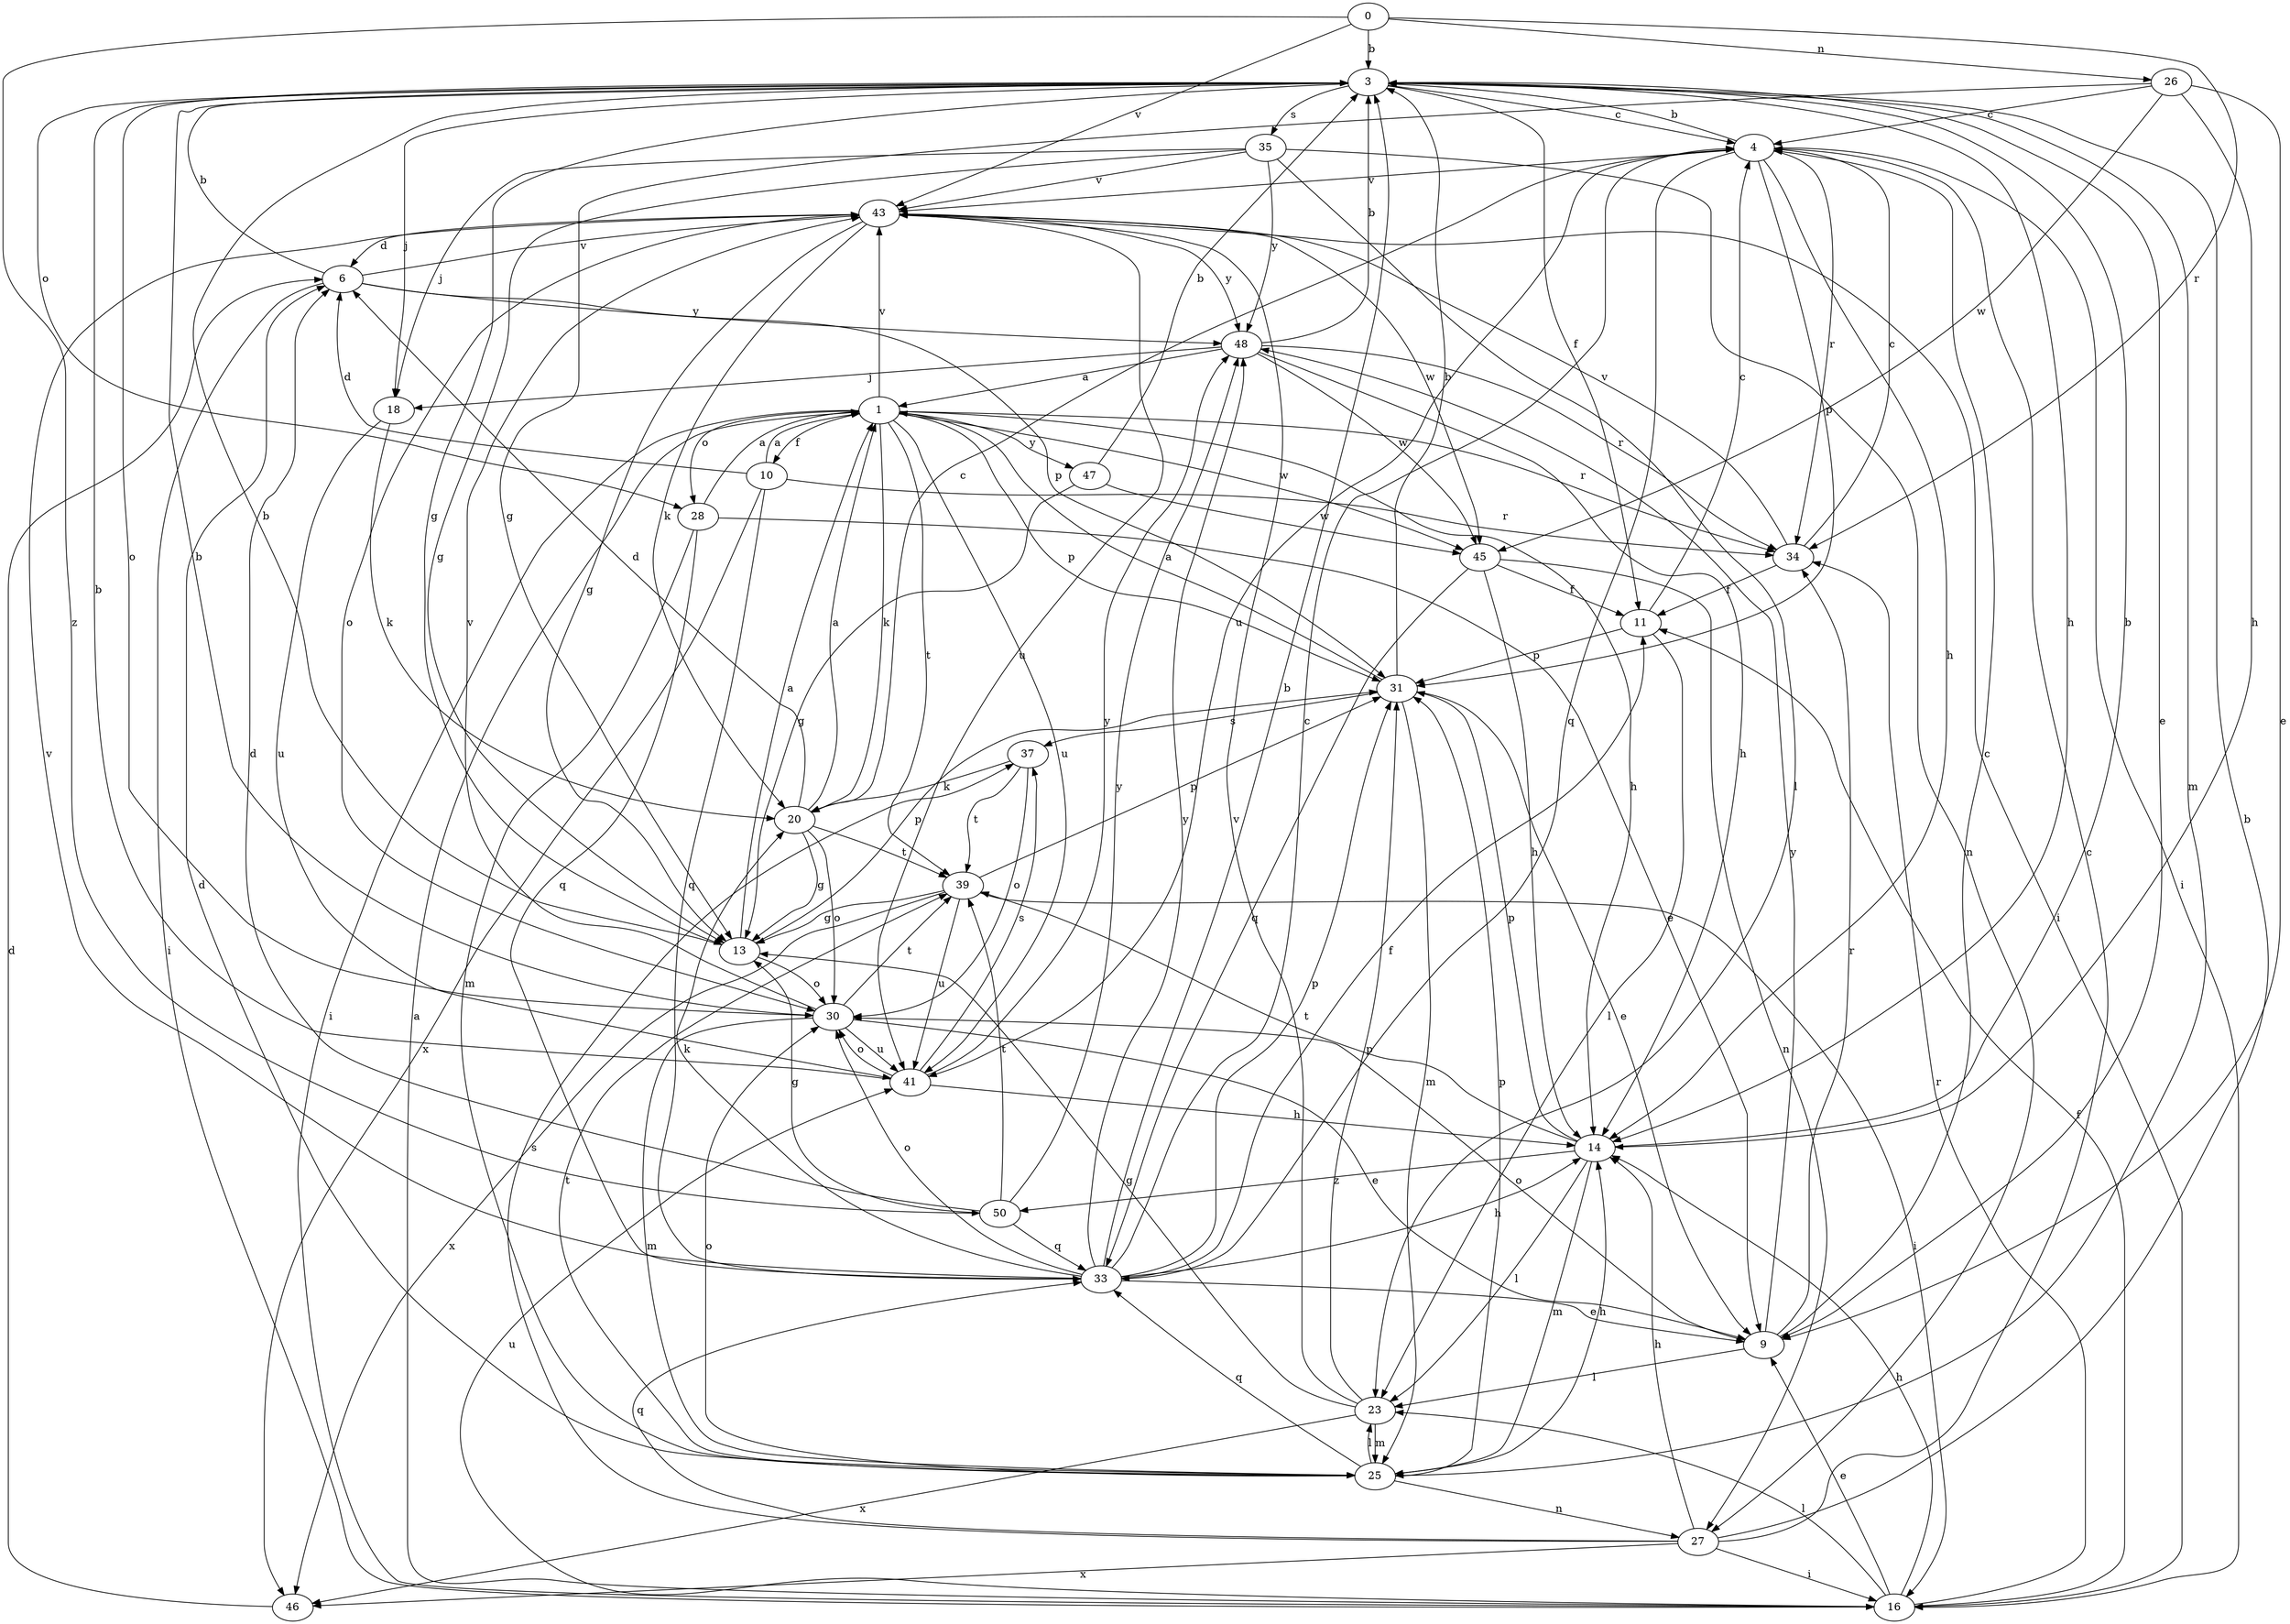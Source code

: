 strict digraph  {
0;
1;
3;
4;
6;
9;
10;
11;
13;
14;
16;
18;
20;
23;
25;
26;
27;
28;
30;
31;
33;
34;
35;
37;
39;
41;
43;
45;
46;
47;
48;
50;
0 -> 3  [label=b];
0 -> 26  [label=n];
0 -> 34  [label=r];
0 -> 43  [label=v];
0 -> 50  [label=z];
1 -> 10  [label=f];
1 -> 14  [label=h];
1 -> 16  [label=i];
1 -> 20  [label=k];
1 -> 28  [label=o];
1 -> 31  [label=p];
1 -> 34  [label=r];
1 -> 39  [label=t];
1 -> 41  [label=u];
1 -> 43  [label=v];
1 -> 45  [label=w];
1 -> 47  [label=y];
3 -> 4  [label=c];
3 -> 9  [label=e];
3 -> 11  [label=f];
3 -> 13  [label=g];
3 -> 14  [label=h];
3 -> 18  [label=j];
3 -> 25  [label=m];
3 -> 28  [label=o];
3 -> 30  [label=o];
3 -> 35  [label=s];
4 -> 3  [label=b];
4 -> 14  [label=h];
4 -> 16  [label=i];
4 -> 31  [label=p];
4 -> 33  [label=q];
4 -> 34  [label=r];
4 -> 41  [label=u];
4 -> 43  [label=v];
6 -> 3  [label=b];
6 -> 16  [label=i];
6 -> 31  [label=p];
6 -> 43  [label=v];
6 -> 48  [label=y];
9 -> 4  [label=c];
9 -> 23  [label=l];
9 -> 30  [label=o];
9 -> 34  [label=r];
9 -> 48  [label=y];
10 -> 1  [label=a];
10 -> 6  [label=d];
10 -> 33  [label=q];
10 -> 34  [label=r];
10 -> 46  [label=x];
11 -> 4  [label=c];
11 -> 23  [label=l];
11 -> 31  [label=p];
13 -> 1  [label=a];
13 -> 3  [label=b];
13 -> 30  [label=o];
13 -> 31  [label=p];
14 -> 3  [label=b];
14 -> 23  [label=l];
14 -> 25  [label=m];
14 -> 31  [label=p];
14 -> 39  [label=t];
14 -> 50  [label=z];
16 -> 1  [label=a];
16 -> 9  [label=e];
16 -> 11  [label=f];
16 -> 14  [label=h];
16 -> 23  [label=l];
16 -> 34  [label=r];
16 -> 41  [label=u];
18 -> 20  [label=k];
18 -> 41  [label=u];
20 -> 1  [label=a];
20 -> 4  [label=c];
20 -> 6  [label=d];
20 -> 13  [label=g];
20 -> 30  [label=o];
20 -> 39  [label=t];
23 -> 13  [label=g];
23 -> 25  [label=m];
23 -> 31  [label=p];
23 -> 43  [label=v];
23 -> 46  [label=x];
25 -> 6  [label=d];
25 -> 14  [label=h];
25 -> 23  [label=l];
25 -> 27  [label=n];
25 -> 30  [label=o];
25 -> 31  [label=p];
25 -> 33  [label=q];
25 -> 39  [label=t];
26 -> 4  [label=c];
26 -> 9  [label=e];
26 -> 13  [label=g];
26 -> 14  [label=h];
26 -> 45  [label=w];
27 -> 3  [label=b];
27 -> 4  [label=c];
27 -> 14  [label=h];
27 -> 16  [label=i];
27 -> 33  [label=q];
27 -> 37  [label=s];
27 -> 46  [label=x];
28 -> 1  [label=a];
28 -> 9  [label=e];
28 -> 25  [label=m];
28 -> 33  [label=q];
30 -> 3  [label=b];
30 -> 9  [label=e];
30 -> 25  [label=m];
30 -> 39  [label=t];
30 -> 41  [label=u];
30 -> 43  [label=v];
31 -> 1  [label=a];
31 -> 3  [label=b];
31 -> 9  [label=e];
31 -> 25  [label=m];
31 -> 37  [label=s];
33 -> 3  [label=b];
33 -> 4  [label=c];
33 -> 9  [label=e];
33 -> 11  [label=f];
33 -> 14  [label=h];
33 -> 20  [label=k];
33 -> 30  [label=o];
33 -> 31  [label=p];
33 -> 43  [label=v];
33 -> 48  [label=y];
34 -> 4  [label=c];
34 -> 11  [label=f];
34 -> 43  [label=v];
35 -> 13  [label=g];
35 -> 18  [label=j];
35 -> 23  [label=l];
35 -> 27  [label=n];
35 -> 43  [label=v];
35 -> 48  [label=y];
37 -> 20  [label=k];
37 -> 30  [label=o];
37 -> 39  [label=t];
39 -> 13  [label=g];
39 -> 16  [label=i];
39 -> 31  [label=p];
39 -> 41  [label=u];
39 -> 46  [label=x];
41 -> 3  [label=b];
41 -> 14  [label=h];
41 -> 30  [label=o];
41 -> 37  [label=s];
41 -> 48  [label=y];
43 -> 6  [label=d];
43 -> 13  [label=g];
43 -> 16  [label=i];
43 -> 20  [label=k];
43 -> 30  [label=o];
43 -> 41  [label=u];
43 -> 45  [label=w];
43 -> 48  [label=y];
45 -> 11  [label=f];
45 -> 14  [label=h];
45 -> 27  [label=n];
45 -> 33  [label=q];
46 -> 6  [label=d];
47 -> 3  [label=b];
47 -> 13  [label=g];
47 -> 45  [label=w];
48 -> 1  [label=a];
48 -> 3  [label=b];
48 -> 14  [label=h];
48 -> 18  [label=j];
48 -> 34  [label=r];
48 -> 45  [label=w];
50 -> 6  [label=d];
50 -> 13  [label=g];
50 -> 33  [label=q];
50 -> 39  [label=t];
50 -> 48  [label=y];
}
